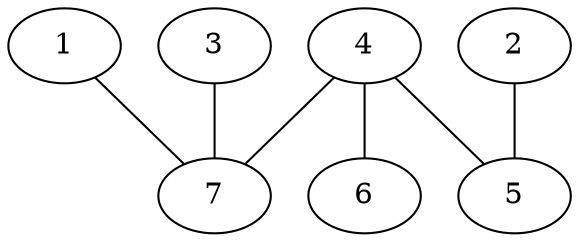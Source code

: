 strict graph  {
1 [bipartite=0];
2 [bipartite=0];
3 [bipartite=0];
4 [bipartite=0];
5;
6 [bipartite=1];
7 [bipartite=1];
1 -- 7;
2 -- 5;
3 -- 7;
4 -- 5;
4 -- 6;
4 -- 7;
}
